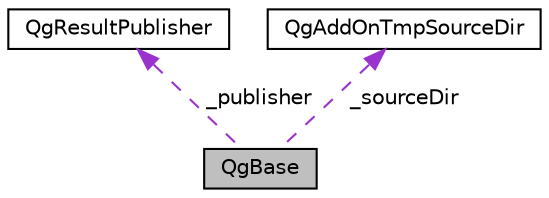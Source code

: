digraph "QgBase"
{
 // LATEX_PDF_SIZE
  edge [fontname="Helvetica",fontsize="10",labelfontname="Helvetica",labelfontsize="10"];
  node [fontname="Helvetica",fontsize="10",shape=record];
  Node1 [label="QgBase",height=0.2,width=0.4,color="black", fillcolor="grey75", style="filled", fontcolor="black",tooltip="QualityGate base class."];
  Node2 -> Node1 [dir="back",color="darkorchid3",fontsize="10",style="dashed",label=" _publisher" ,fontname="Helvetica"];
  Node2 [label="QgResultPublisher",height=0.2,width=0.4,color="black", fillcolor="white", style="filled",URL="$classQgResultPublisher.html",tooltip=" "];
  Node3 -> Node1 [dir="back",color="darkorchid3",fontsize="10",style="dashed",label=" _sourceDir" ,fontname="Helvetica"];
  Node3 [label="QgAddOnTmpSourceDir",height=0.2,width=0.4,color="black", fillcolor="white", style="filled",URL="$classQgAddOnTmpSourceDir.html",tooltip=" "];
}
